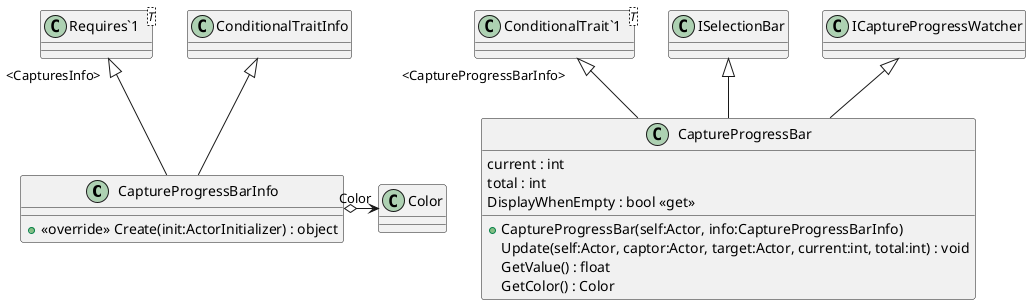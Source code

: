 @startuml
class CaptureProgressBarInfo {
    + <<override>> Create(init:ActorInitializer) : object
}
class CaptureProgressBar {
    current : int
    total : int
    + CaptureProgressBar(self:Actor, info:CaptureProgressBarInfo)
    Update(self:Actor, captor:Actor, target:Actor, current:int, total:int) : void
    GetValue() : float
    GetColor() : Color
    DisplayWhenEmpty : bool <<get>>
}
class "Requires`1"<T> {
}
class "ConditionalTrait`1"<T> {
}
ConditionalTraitInfo <|-- CaptureProgressBarInfo
"Requires`1" "<CapturesInfo>" <|-- CaptureProgressBarInfo
CaptureProgressBarInfo o-> "Color" Color
"ConditionalTrait`1" "<CaptureProgressBarInfo>" <|-- CaptureProgressBar
ISelectionBar <|-- CaptureProgressBar
ICaptureProgressWatcher <|-- CaptureProgressBar
@enduml
